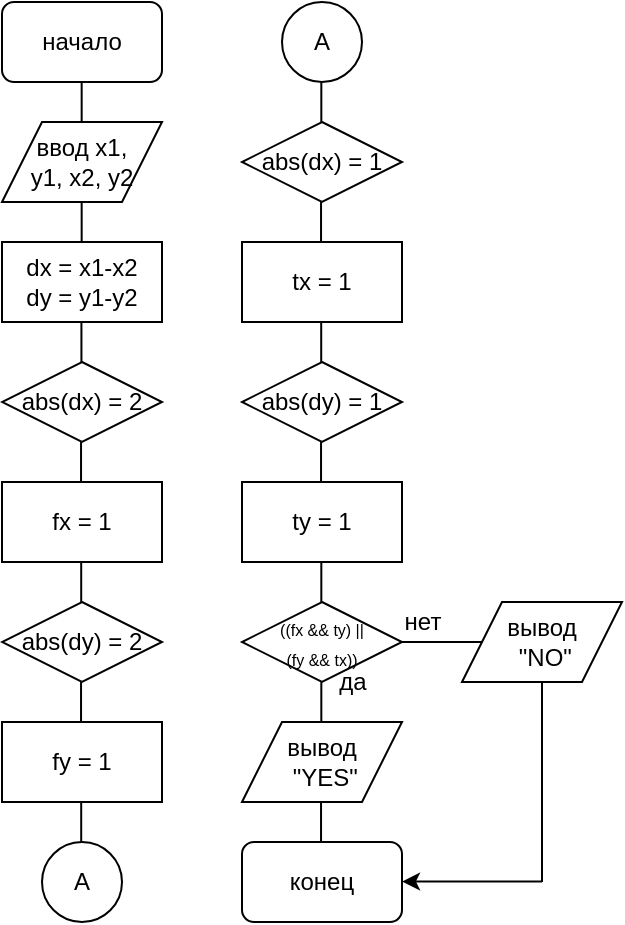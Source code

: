 <mxfile version="14.8.3" type="github">
  <diagram id="jxAJT3Dp_lEYtX4IT00w" name="Page-1">
    <mxGraphModel dx="997" dy="580" grid="1" gridSize="10" guides="1" tooltips="1" connect="1" arrows="1" fold="1" page="1" pageScale="1" pageWidth="827" pageHeight="1169" math="0" shadow="0">
      <root>
        <mxCell id="0" />
        <mxCell id="1" parent="0" />
        <mxCell id="q-B6tYfIVw1v354TyaNC-1" value="начало" style="rounded=1;whiteSpace=wrap;html=1;" vertex="1" parent="1">
          <mxGeometry x="160" y="10" width="80" height="40" as="geometry" />
        </mxCell>
        <mxCell id="q-B6tYfIVw1v354TyaNC-2" value="ввод x1,&lt;br&gt;y1, x2, y2" style="shape=parallelogram;perimeter=parallelogramPerimeter;whiteSpace=wrap;html=1;fixedSize=1;" vertex="1" parent="1">
          <mxGeometry x="160" y="70" width="80" height="40" as="geometry" />
        </mxCell>
        <mxCell id="q-B6tYfIVw1v354TyaNC-3" value="" style="endArrow=none;html=1;" edge="1" parent="1">
          <mxGeometry width="50" height="50" relative="1" as="geometry">
            <mxPoint x="199.83" y="70" as="sourcePoint" />
            <mxPoint x="199.83" y="50" as="targetPoint" />
            <Array as="points">
              <mxPoint x="199.83" y="60" />
            </Array>
          </mxGeometry>
        </mxCell>
        <mxCell id="q-B6tYfIVw1v354TyaNC-4" value="" style="endArrow=none;html=1;" edge="1" parent="1">
          <mxGeometry width="50" height="50" relative="1" as="geometry">
            <mxPoint x="199.83" y="130" as="sourcePoint" />
            <mxPoint x="199.83" y="110" as="targetPoint" />
            <Array as="points">
              <mxPoint x="199.83" y="120" />
            </Array>
          </mxGeometry>
        </mxCell>
        <mxCell id="q-B6tYfIVw1v354TyaNC-5" value="abs(dx) = 2" style="rhombus;whiteSpace=wrap;html=1;" vertex="1" parent="1">
          <mxGeometry x="160" y="190" width="80" height="40" as="geometry" />
        </mxCell>
        <mxCell id="q-B6tYfIVw1v354TyaNC-9" value="" style="endArrow=none;html=1;" edge="1" parent="1">
          <mxGeometry width="50" height="50" relative="1" as="geometry">
            <mxPoint x="199.52" y="250" as="sourcePoint" />
            <mxPoint x="199.52" y="230" as="targetPoint" />
          </mxGeometry>
        </mxCell>
        <mxCell id="q-B6tYfIVw1v354TyaNC-19" value="конец" style="rounded=1;whiteSpace=wrap;html=1;" vertex="1" parent="1">
          <mxGeometry x="280" y="430" width="80" height="40" as="geometry" />
        </mxCell>
        <mxCell id="q-B6tYfIVw1v354TyaNC-22" value="" style="endArrow=none;html=1;" edge="1" parent="1">
          <mxGeometry width="50" height="50" relative="1" as="geometry">
            <mxPoint x="199.6" y="310" as="sourcePoint" />
            <mxPoint x="199.6" y="290" as="targetPoint" />
          </mxGeometry>
        </mxCell>
        <mxCell id="q-B6tYfIVw1v354TyaNC-28" value="dx = x1-x2&lt;br&gt;dy = y1-y2" style="rounded=0;whiteSpace=wrap;html=1;" vertex="1" parent="1">
          <mxGeometry x="160" y="130" width="80" height="40" as="geometry" />
        </mxCell>
        <mxCell id="q-B6tYfIVw1v354TyaNC-29" value="" style="endArrow=none;html=1;" edge="1" parent="1">
          <mxGeometry width="50" height="50" relative="1" as="geometry">
            <mxPoint x="199.71" y="190" as="sourcePoint" />
            <mxPoint x="199.71" y="170" as="targetPoint" />
          </mxGeometry>
        </mxCell>
        <mxCell id="q-B6tYfIVw1v354TyaNC-31" value="fx = 1" style="rounded=0;whiteSpace=wrap;html=1;" vertex="1" parent="1">
          <mxGeometry x="160" y="250" width="80" height="40" as="geometry" />
        </mxCell>
        <mxCell id="q-B6tYfIVw1v354TyaNC-32" value="abs(dy) = 2" style="rhombus;whiteSpace=wrap;html=1;" vertex="1" parent="1">
          <mxGeometry x="160" y="310" width="80" height="40" as="geometry" />
        </mxCell>
        <mxCell id="q-B6tYfIVw1v354TyaNC-33" value="" style="endArrow=none;html=1;" edge="1" parent="1">
          <mxGeometry width="50" height="50" relative="1" as="geometry">
            <mxPoint x="199.52" y="370" as="sourcePoint" />
            <mxPoint x="199.52" y="350.0" as="targetPoint" />
          </mxGeometry>
        </mxCell>
        <mxCell id="q-B6tYfIVw1v354TyaNC-34" value="" style="endArrow=none;html=1;" edge="1" parent="1">
          <mxGeometry width="50" height="50" relative="1" as="geometry">
            <mxPoint x="199.6" y="430" as="sourcePoint" />
            <mxPoint x="199.6" y="410" as="targetPoint" />
          </mxGeometry>
        </mxCell>
        <mxCell id="q-B6tYfIVw1v354TyaNC-35" value="fy = 1" style="rounded=0;whiteSpace=wrap;html=1;" vertex="1" parent="1">
          <mxGeometry x="160" y="370" width="80" height="40" as="geometry" />
        </mxCell>
        <mxCell id="q-B6tYfIVw1v354TyaNC-36" value="A" style="ellipse;whiteSpace=wrap;html=1;aspect=fixed;" vertex="1" parent="1">
          <mxGeometry x="180" y="430" width="40" height="40" as="geometry" />
        </mxCell>
        <mxCell id="q-B6tYfIVw1v354TyaNC-37" value="A" style="ellipse;whiteSpace=wrap;html=1;aspect=fixed;" vertex="1" parent="1">
          <mxGeometry x="300" y="10" width="40" height="40" as="geometry" />
        </mxCell>
        <mxCell id="q-B6tYfIVw1v354TyaNC-38" value="abs(dx) = 1" style="rhombus;whiteSpace=wrap;html=1;" vertex="1" parent="1">
          <mxGeometry x="280" y="70" width="80" height="40" as="geometry" />
        </mxCell>
        <mxCell id="q-B6tYfIVw1v354TyaNC-39" value="" style="endArrow=none;html=1;" edge="1" parent="1">
          <mxGeometry width="50" height="50" relative="1" as="geometry">
            <mxPoint x="319.52" y="130" as="sourcePoint" />
            <mxPoint x="319.52" y="110" as="targetPoint" />
          </mxGeometry>
        </mxCell>
        <mxCell id="q-B6tYfIVw1v354TyaNC-40" value="" style="endArrow=none;html=1;" edge="1" parent="1">
          <mxGeometry width="50" height="50" relative="1" as="geometry">
            <mxPoint x="319.6" y="190" as="sourcePoint" />
            <mxPoint x="319.6" y="170" as="targetPoint" />
          </mxGeometry>
        </mxCell>
        <mxCell id="q-B6tYfIVw1v354TyaNC-41" value="tx = 1" style="rounded=0;whiteSpace=wrap;html=1;" vertex="1" parent="1">
          <mxGeometry x="280" y="130" width="80" height="40" as="geometry" />
        </mxCell>
        <mxCell id="q-B6tYfIVw1v354TyaNC-42" value="abs(dy) = 1" style="rhombus;whiteSpace=wrap;html=1;" vertex="1" parent="1">
          <mxGeometry x="280" y="190" width="80" height="40" as="geometry" />
        </mxCell>
        <mxCell id="q-B6tYfIVw1v354TyaNC-43" value="" style="endArrow=none;html=1;" edge="1" parent="1">
          <mxGeometry width="50" height="50" relative="1" as="geometry">
            <mxPoint x="319.52" y="250" as="sourcePoint" />
            <mxPoint x="319.52" y="230" as="targetPoint" />
          </mxGeometry>
        </mxCell>
        <mxCell id="q-B6tYfIVw1v354TyaNC-44" value="ty = 1" style="rounded=0;whiteSpace=wrap;html=1;" vertex="1" parent="1">
          <mxGeometry x="280" y="250" width="80" height="40" as="geometry" />
        </mxCell>
        <mxCell id="q-B6tYfIVw1v354TyaNC-45" value="" style="endArrow=none;html=1;" edge="1" parent="1">
          <mxGeometry width="50" height="50" relative="1" as="geometry">
            <mxPoint x="319.66" y="70" as="sourcePoint" />
            <mxPoint x="319.66" y="50" as="targetPoint" />
            <Array as="points">
              <mxPoint x="319.66" y="60" />
            </Array>
          </mxGeometry>
        </mxCell>
        <mxCell id="q-B6tYfIVw1v354TyaNC-46" value="" style="endArrow=none;html=1;" edge="1" parent="1">
          <mxGeometry width="50" height="50" relative="1" as="geometry">
            <mxPoint x="319.66" y="310" as="sourcePoint" />
            <mxPoint x="319.66" y="290" as="targetPoint" />
          </mxGeometry>
        </mxCell>
        <mxCell id="q-B6tYfIVw1v354TyaNC-47" value="&lt;font style=&quot;font-size: 8px&quot;&gt;((fx &amp;amp;&amp;amp; ty) ||&lt;br&gt;(fy &amp;amp;&amp;amp; tx))&lt;/font&gt;" style="rhombus;whiteSpace=wrap;html=1;" vertex="1" parent="1">
          <mxGeometry x="280" y="310" width="80" height="40" as="geometry" />
        </mxCell>
        <mxCell id="q-B6tYfIVw1v354TyaNC-48" value="" style="endArrow=none;html=1;" edge="1" parent="1">
          <mxGeometry width="50" height="50" relative="1" as="geometry">
            <mxPoint x="319.66" y="370" as="sourcePoint" />
            <mxPoint x="319.66" y="350" as="targetPoint" />
          </mxGeometry>
        </mxCell>
        <mxCell id="q-B6tYfIVw1v354TyaNC-49" value="" style="endArrow=none;html=1;" edge="1" parent="1">
          <mxGeometry width="50" height="50" relative="1" as="geometry">
            <mxPoint x="360" y="330" as="sourcePoint" />
            <mxPoint x="400" y="330" as="targetPoint" />
          </mxGeometry>
        </mxCell>
        <mxCell id="q-B6tYfIVw1v354TyaNC-50" value="да" style="text;html=1;align=center;verticalAlign=middle;resizable=0;points=[];autosize=1;strokeColor=none;" vertex="1" parent="1">
          <mxGeometry x="320" y="340" width="30" height="20" as="geometry" />
        </mxCell>
        <mxCell id="q-B6tYfIVw1v354TyaNC-51" value="нет" style="text;html=1;align=center;verticalAlign=middle;resizable=0;points=[];autosize=1;strokeColor=none;" vertex="1" parent="1">
          <mxGeometry x="355" y="310" width="30" height="20" as="geometry" />
        </mxCell>
        <mxCell id="q-B6tYfIVw1v354TyaNC-52" value="вывод&lt;br&gt;&amp;nbsp;&quot;YES&quot;" style="shape=parallelogram;perimeter=parallelogramPerimeter;whiteSpace=wrap;html=1;fixedSize=1;" vertex="1" parent="1">
          <mxGeometry x="280" y="370" width="80" height="40" as="geometry" />
        </mxCell>
        <mxCell id="q-B6tYfIVw1v354TyaNC-53" value="вывод&lt;br&gt;&amp;nbsp;&quot;NO&quot;" style="shape=parallelogram;perimeter=parallelogramPerimeter;whiteSpace=wrap;html=1;fixedSize=1;" vertex="1" parent="1">
          <mxGeometry x="390" y="310" width="80" height="40" as="geometry" />
        </mxCell>
        <mxCell id="q-B6tYfIVw1v354TyaNC-54" value="" style="endArrow=none;html=1;" edge="1" parent="1">
          <mxGeometry width="50" height="50" relative="1" as="geometry">
            <mxPoint x="430" y="450" as="sourcePoint" />
            <mxPoint x="430" y="350" as="targetPoint" />
          </mxGeometry>
        </mxCell>
        <mxCell id="q-B6tYfIVw1v354TyaNC-55" value="" style="endArrow=classic;html=1;" edge="1" parent="1">
          <mxGeometry width="50" height="50" relative="1" as="geometry">
            <mxPoint x="430" y="449.76" as="sourcePoint" />
            <mxPoint x="360" y="449.76" as="targetPoint" />
          </mxGeometry>
        </mxCell>
        <mxCell id="q-B6tYfIVw1v354TyaNC-56" value="" style="endArrow=none;html=1;" edge="1" parent="1">
          <mxGeometry width="50" height="50" relative="1" as="geometry">
            <mxPoint x="319.52" y="430" as="sourcePoint" />
            <mxPoint x="319.52" y="410" as="targetPoint" />
          </mxGeometry>
        </mxCell>
      </root>
    </mxGraphModel>
  </diagram>
</mxfile>
